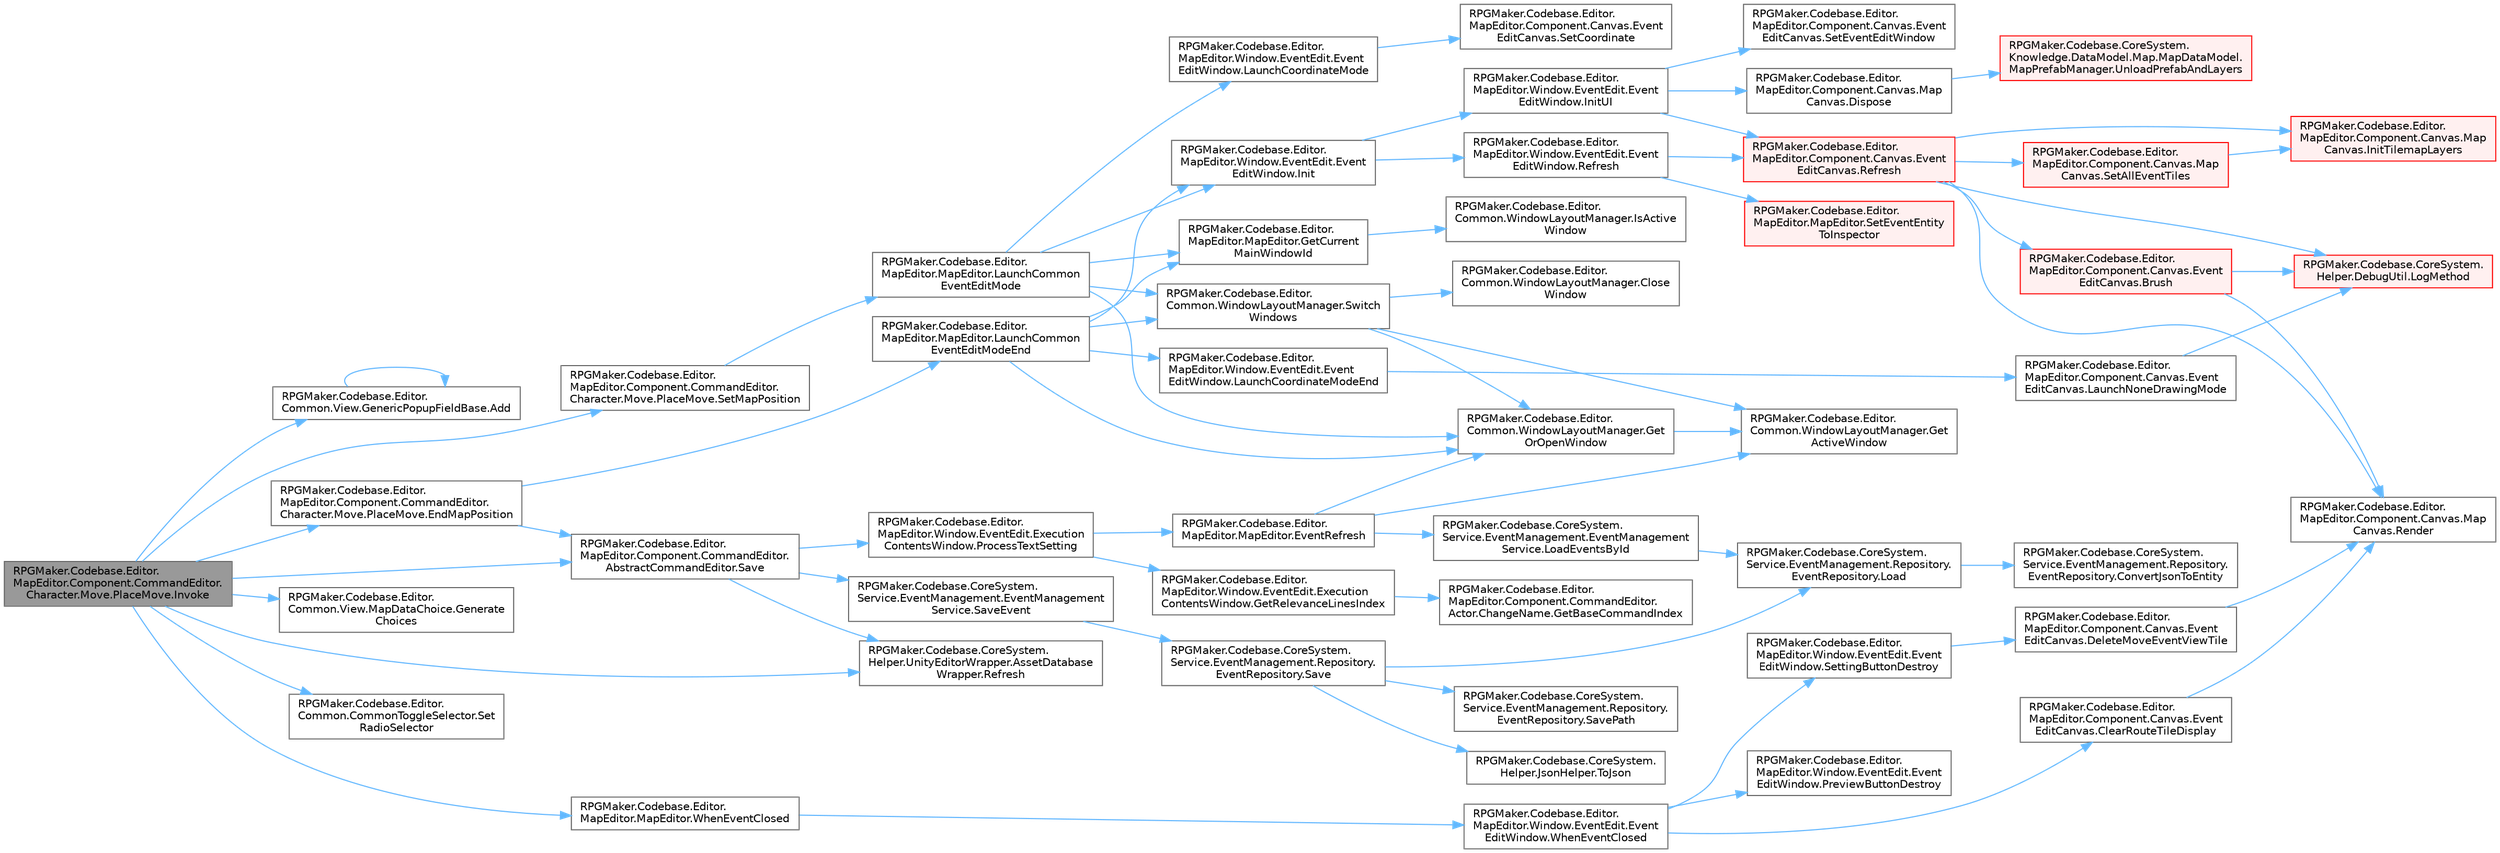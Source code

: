 digraph "RPGMaker.Codebase.Editor.MapEditor.Component.CommandEditor.Character.Move.PlaceMove.Invoke"
{
 // LATEX_PDF_SIZE
  bgcolor="transparent";
  edge [fontname=Helvetica,fontsize=10,labelfontname=Helvetica,labelfontsize=10];
  node [fontname=Helvetica,fontsize=10,shape=box,height=0.2,width=0.4];
  rankdir="LR";
  Node1 [id="Node000001",label="RPGMaker.Codebase.Editor.\lMapEditor.Component.CommandEditor.\lCharacter.Move.PlaceMove.Invoke",height=0.2,width=0.4,color="gray40", fillcolor="grey60", style="filled", fontcolor="black",tooltip=" "];
  Node1 -> Node2 [id="edge1_Node000001_Node000002",color="steelblue1",style="solid",tooltip=" "];
  Node2 [id="Node000002",label="RPGMaker.Codebase.Editor.\lCommon.View.GenericPopupFieldBase.Add",height=0.2,width=0.4,color="grey40", fillcolor="white", style="filled",URL="$d6/df8/class_r_p_g_maker_1_1_codebase_1_1_editor_1_1_common_1_1_view_1_1_generic_popup_field_base.html#af872e0468b0ea896abc06189f60e336f",tooltip="😁 GenericPopupFieldBaseをVisualElementツリーに追加する。"];
  Node2 -> Node2 [id="edge2_Node000002_Node000002",color="steelblue1",style="solid",tooltip=" "];
  Node1 -> Node3 [id="edge3_Node000001_Node000003",color="steelblue1",style="solid",tooltip=" "];
  Node3 [id="Node000003",label="RPGMaker.Codebase.Editor.\lMapEditor.Component.CommandEditor.\lCharacter.Move.PlaceMove.EndMapPosition",height=0.2,width=0.4,color="grey40", fillcolor="white", style="filled",URL="$d5/dae/class_r_p_g_maker_1_1_codebase_1_1_editor_1_1_map_editor_1_1_component_1_1_command_editor_1_1_character_1_1_move_1_1_place_move.html#a8a2b58f7c4a6cf8add78ff670655e42b",tooltip=" "];
  Node3 -> Node4 [id="edge4_Node000003_Node000004",color="steelblue1",style="solid",tooltip=" "];
  Node4 [id="Node000004",label="RPGMaker.Codebase.Editor.\lMapEditor.MapEditor.LaunchCommon\lEventEditModeEnd",height=0.2,width=0.4,color="grey40", fillcolor="white", style="filled",URL="$d1/d2d/class_r_p_g_maker_1_1_codebase_1_1_editor_1_1_map_editor_1_1_map_editor.html#a5c2e2c5f2fde0eeeb7228718cfbe0eb8",tooltip=" "];
  Node4 -> Node5 [id="edge5_Node000004_Node000005",color="steelblue1",style="solid",tooltip=" "];
  Node5 [id="Node000005",label="RPGMaker.Codebase.Editor.\lMapEditor.MapEditor.GetCurrent\lMainWindowId",height=0.2,width=0.4,color="grey40", fillcolor="white", style="filled",URL="$d1/d2d/class_r_p_g_maker_1_1_codebase_1_1_editor_1_1_map_editor_1_1_map_editor.html#af3d442a72972dd5c4fd1332ef50cb21b",tooltip=" "];
  Node5 -> Node6 [id="edge6_Node000005_Node000006",color="steelblue1",style="solid",tooltip=" "];
  Node6 [id="Node000006",label="RPGMaker.Codebase.Editor.\lCommon.WindowLayoutManager.IsActive\lWindow",height=0.2,width=0.4,color="grey40", fillcolor="white", style="filled",URL="$d1/dcb/class_r_p_g_maker_1_1_codebase_1_1_editor_1_1_common_1_1_window_layout_manager.html#a2b1eee65cd77849647530a6057678051",tooltip="指定したIDのウィンドウが現在開かれているか"];
  Node4 -> Node7 [id="edge7_Node000004_Node000007",color="steelblue1",style="solid",tooltip=" "];
  Node7 [id="Node000007",label="RPGMaker.Codebase.Editor.\lCommon.WindowLayoutManager.Get\lOrOpenWindow",height=0.2,width=0.4,color="grey40", fillcolor="white", style="filled",URL="$d1/dcb/class_r_p_g_maker_1_1_codebase_1_1_editor_1_1_common_1_1_window_layout_manager.html#a800df5ea8f1279e857a7930eadc791c4",tooltip="😁 layoutIDからウィンドウを取得（開いてなければ開く）"];
  Node7 -> Node8 [id="edge8_Node000007_Node000008",color="steelblue1",style="solid",tooltip=" "];
  Node8 [id="Node000008",label="RPGMaker.Codebase.Editor.\lCommon.WindowLayoutManager.Get\lActiveWindow",height=0.2,width=0.4,color="grey40", fillcolor="white", style="filled",URL="$d1/dcb/class_r_p_g_maker_1_1_codebase_1_1_editor_1_1_common_1_1_window_layout_manager.html#a5d6a0f96e987d3d534af55f13296b8c1",tooltip="指定したIDのウィンドウを取得する"];
  Node4 -> Node9 [id="edge9_Node000004_Node000009",color="steelblue1",style="solid",tooltip=" "];
  Node9 [id="Node000009",label="RPGMaker.Codebase.Editor.\lMapEditor.Window.EventEdit.Event\lEditWindow.Init",height=0.2,width=0.4,color="grey40", fillcolor="white", style="filled",URL="$db/d92/class_r_p_g_maker_1_1_codebase_1_1_editor_1_1_map_editor_1_1_window_1_1_event_edit_1_1_event_edit_window.html#a4ff85adeafc8399792ae8ad76fb60980",tooltip="初期化"];
  Node9 -> Node10 [id="edge10_Node000009_Node000010",color="steelblue1",style="solid",tooltip=" "];
  Node10 [id="Node000010",label="RPGMaker.Codebase.Editor.\lMapEditor.Window.EventEdit.Event\lEditWindow.InitUI",height=0.2,width=0.4,color="grey40", fillcolor="white", style="filled",URL="$db/d92/class_r_p_g_maker_1_1_codebase_1_1_editor_1_1_map_editor_1_1_window_1_1_event_edit_1_1_event_edit_window.html#a4dd3e69274e66cba6093f9c28c41460a",tooltip="UIを初期化"];
  Node10 -> Node11 [id="edge11_Node000010_Node000011",color="steelblue1",style="solid",tooltip=" "];
  Node11 [id="Node000011",label="RPGMaker.Codebase.Editor.\lMapEditor.Component.Canvas.Map\lCanvas.Dispose",height=0.2,width=0.4,color="grey40", fillcolor="white", style="filled",URL="$da/d63/class_r_p_g_maker_1_1_codebase_1_1_editor_1_1_map_editor_1_1_component_1_1_canvas_1_1_map_canvas.html#a04fdc064260c84ff0b542405b72805a6",tooltip=" "];
  Node11 -> Node12 [id="edge12_Node000011_Node000012",color="steelblue1",style="solid",tooltip=" "];
  Node12 [id="Node000012",label="RPGMaker.Codebase.CoreSystem.\lKnowledge.DataModel.Map.MapDataModel.\lMapPrefabManager.UnloadPrefabAndLayers",height=0.2,width=0.4,color="red", fillcolor="#FFF0F0", style="filled",URL="$dd/db9/class_r_p_g_maker_1_1_codebase_1_1_core_system_1_1_knowledge_1_1_data_model_1_1_map_1_1_map_data_model_1_1_map_prefab_manager.html#a255d7c51b90df2b24f79c019c538f4fe",tooltip="PrefabとLayerをアンロードする"];
  Node10 -> Node18 [id="edge13_Node000010_Node000018",color="steelblue1",style="solid",tooltip=" "];
  Node18 [id="Node000018",label="RPGMaker.Codebase.Editor.\lMapEditor.Component.Canvas.Event\lEditCanvas.Refresh",height=0.2,width=0.4,color="red", fillcolor="#FFF0F0", style="filled",URL="$df/d64/class_r_p_g_maker_1_1_codebase_1_1_editor_1_1_map_editor_1_1_component_1_1_canvas_1_1_event_edit_canvas.html#a78803b998253513023cb9706e7ed1f94",tooltip="データおよび表示更新"];
  Node18 -> Node19 [id="edge14_Node000018_Node000019",color="steelblue1",style="solid",tooltip=" "];
  Node19 [id="Node000019",label="RPGMaker.Codebase.Editor.\lMapEditor.Component.Canvas.Event\lEditCanvas.Brush",height=0.2,width=0.4,color="red", fillcolor="#FFF0F0", style="filled",URL="$df/d64/class_r_p_g_maker_1_1_codebase_1_1_editor_1_1_map_editor_1_1_component_1_1_canvas_1_1_event_edit_canvas.html#ab26bd30cbeb774d79fb2f72aba7d48b0",tooltip="描画処理"];
  Node19 -> Node97 [id="edge15_Node000019_Node000097",color="steelblue1",style="solid",tooltip=" "];
  Node97 [id="Node000097",label="RPGMaker.Codebase.CoreSystem.\lHelper.DebugUtil.LogMethod",height=0.2,width=0.4,color="red", fillcolor="#FFF0F0", style="filled",URL="$d0/dba/class_r_p_g_maker_1_1_codebase_1_1_core_system_1_1_helper_1_1_debug_util.html#a350477b28f94bba0a576b0761b036471",tooltip="😁 メソッドと引数列をUnityコンソールに表示する。"];
  Node19 -> Node89 [id="edge16_Node000019_Node000089",color="steelblue1",style="solid",tooltip=" "];
  Node89 [id="Node000089",label="RPGMaker.Codebase.Editor.\lMapEditor.Component.Canvas.Map\lCanvas.Render",height=0.2,width=0.4,color="grey40", fillcolor="white", style="filled",URL="$da/d63/class_r_p_g_maker_1_1_codebase_1_1_editor_1_1_map_editor_1_1_component_1_1_canvas_1_1_map_canvas.html#a2251fde9142862e109ac4894a3769594",tooltip="マップ描画"];
  Node18 -> Node101 [id="edge17_Node000018_Node000101",color="steelblue1",style="solid",tooltip=" "];
  Node101 [id="Node000101",label="RPGMaker.Codebase.Editor.\lMapEditor.Component.Canvas.Map\lCanvas.InitTilemapLayers",height=0.2,width=0.4,color="red", fillcolor="#FFF0F0", style="filled",URL="$da/d63/class_r_p_g_maker_1_1_codebase_1_1_editor_1_1_map_editor_1_1_component_1_1_canvas_1_1_map_canvas.html#ab47e20ae7814bf14fe63db215211e127",tooltip=" "];
  Node18 -> Node97 [id="edge18_Node000018_Node000097",color="steelblue1",style="solid",tooltip=" "];
  Node18 -> Node89 [id="edge19_Node000018_Node000089",color="steelblue1",style="solid",tooltip=" "];
  Node18 -> Node112 [id="edge20_Node000018_Node000112",color="steelblue1",style="solid",tooltip=" "];
  Node112 [id="Node000112",label="RPGMaker.Codebase.Editor.\lMapEditor.Component.Canvas.Map\lCanvas.SetAllEventTiles",height=0.2,width=0.4,color="red", fillcolor="#FFF0F0", style="filled",URL="$da/d63/class_r_p_g_maker_1_1_codebase_1_1_editor_1_1_map_editor_1_1_component_1_1_canvas_1_1_map_canvas.html#afe8399bb2859ecb80082dcd4ab96711c",tooltip="マップの全てのイベントの位置にイベントを表わすタイルを設定する。"];
  Node112 -> Node101 [id="edge21_Node000112_Node000101",color="steelblue1",style="solid",tooltip=" "];
  Node10 -> Node129 [id="edge22_Node000010_Node000129",color="steelblue1",style="solid",tooltip=" "];
  Node129 [id="Node000129",label="RPGMaker.Codebase.Editor.\lMapEditor.Component.Canvas.Event\lEditCanvas.SetEventEditWindow",height=0.2,width=0.4,color="grey40", fillcolor="white", style="filled",URL="$df/d64/class_r_p_g_maker_1_1_codebase_1_1_editor_1_1_map_editor_1_1_component_1_1_canvas_1_1_event_edit_canvas.html#a5a09fd2d5f403572addfd0cbba09d6e2",tooltip=" "];
  Node9 -> Node130 [id="edge23_Node000009_Node000130",color="steelblue1",style="solid",tooltip=" "];
  Node130 [id="Node000130",label="RPGMaker.Codebase.Editor.\lMapEditor.Window.EventEdit.Event\lEditWindow.Refresh",height=0.2,width=0.4,color="grey40", fillcolor="white", style="filled",URL="$db/d92/class_r_p_g_maker_1_1_codebase_1_1_editor_1_1_map_editor_1_1_window_1_1_event_edit_1_1_event_edit_window.html#a7c14942946148397f62c7b4fc3d011d9",tooltip="データおよび表示を更新"];
  Node130 -> Node18 [id="edge24_Node000130_Node000018",color="steelblue1",style="solid",tooltip=" "];
  Node130 -> Node131 [id="edge25_Node000130_Node000131",color="steelblue1",style="solid",tooltip=" "];
  Node131 [id="Node000131",label="RPGMaker.Codebase.Editor.\lMapEditor.MapEditor.SetEventEntity\lToInspector",height=0.2,width=0.4,color="red", fillcolor="#FFF0F0", style="filled",URL="$d1/d2d/class_r_p_g_maker_1_1_codebase_1_1_editor_1_1_map_editor_1_1_map_editor.html#a23a1ba9b650a88130a6ad3e9ab868842",tooltip="インスペクターにイベントを表示"];
  Node4 -> Node146 [id="edge26_Node000004_Node000146",color="steelblue1",style="solid",tooltip=" "];
  Node146 [id="Node000146",label="RPGMaker.Codebase.Editor.\lMapEditor.Window.EventEdit.Event\lEditWindow.LaunchCoordinateModeEnd",height=0.2,width=0.4,color="grey40", fillcolor="white", style="filled",URL="$db/d92/class_r_p_g_maker_1_1_codebase_1_1_editor_1_1_map_editor_1_1_window_1_1_event_edit_1_1_event_edit_window.html#a50a40d7e4bd6f985f17efb87292a4d7f",tooltip=" "];
  Node146 -> Node147 [id="edge27_Node000146_Node000147",color="steelblue1",style="solid",tooltip=" "];
  Node147 [id="Node000147",label="RPGMaker.Codebase.Editor.\lMapEditor.Component.Canvas.Event\lEditCanvas.LaunchNoneDrawingMode",height=0.2,width=0.4,color="grey40", fillcolor="white", style="filled",URL="$df/d64/class_r_p_g_maker_1_1_codebase_1_1_editor_1_1_map_editor_1_1_component_1_1_canvas_1_1_event_edit_canvas.html#a7a4f1f8c08030111761073df09860d28",tooltip="マップに触ったらイベントが作成されてしまうので、それを回避する為のモード"];
  Node147 -> Node97 [id="edge28_Node000147_Node000097",color="steelblue1",style="solid",tooltip=" "];
  Node4 -> Node91 [id="edge29_Node000004_Node000091",color="steelblue1",style="solid",tooltip=" "];
  Node91 [id="Node000091",label="RPGMaker.Codebase.Editor.\lCommon.WindowLayoutManager.Switch\lWindows",height=0.2,width=0.4,color="grey40", fillcolor="white", style="filled",URL="$d1/dcb/class_r_p_g_maker_1_1_codebase_1_1_editor_1_1_common_1_1_window_layout_manager.html#af6e45a40b716308d921128ef9711decc",tooltip="😁 ウィンドウを入れ替える"];
  Node91 -> Node92 [id="edge30_Node000091_Node000092",color="steelblue1",style="solid",tooltip=" "];
  Node92 [id="Node000092",label="RPGMaker.Codebase.Editor.\lCommon.WindowLayoutManager.Close\lWindow",height=0.2,width=0.4,color="grey40", fillcolor="white", style="filled",URL="$d1/dcb/class_r_p_g_maker_1_1_codebase_1_1_editor_1_1_common_1_1_window_layout_manager.html#a57f6967903bb83daf5aadaf1a5a67d71",tooltip="😁 ウィンドウを閉じる"];
  Node91 -> Node8 [id="edge31_Node000091_Node000008",color="steelblue1",style="solid",tooltip=" "];
  Node91 -> Node7 [id="edge32_Node000091_Node000007",color="steelblue1",style="solid",tooltip=" "];
  Node3 -> Node148 [id="edge33_Node000003_Node000148",color="steelblue1",style="solid",tooltip=" "];
  Node148 [id="Node000148",label="RPGMaker.Codebase.Editor.\lMapEditor.Component.CommandEditor.\lAbstractCommandEditor.Save",height=0.2,width=0.4,color="grey40", fillcolor="white", style="filled",URL="$d3/ded/class_r_p_g_maker_1_1_codebase_1_1_editor_1_1_map_editor_1_1_component_1_1_command_editor_1_1_abstract_command_editor.html#af4ca3c0da1e28c5faa50d538a2f8ab68",tooltip=" "];
  Node148 -> Node149 [id="edge34_Node000148_Node000149",color="steelblue1",style="solid",tooltip=" "];
  Node149 [id="Node000149",label="RPGMaker.Codebase.Editor.\lMapEditor.Window.EventEdit.Execution\lContentsWindow.ProcessTextSetting",height=0.2,width=0.4,color="grey40", fillcolor="white", style="filled",URL="$d4/d5c/class_r_p_g_maker_1_1_codebase_1_1_editor_1_1_map_editor_1_1_window_1_1_event_edit_1_1_execution_contents_window.html#ada78c1325d8f5758dbd450eacfae38bc",tooltip="コマンド一覧表示"];
  Node149 -> Node150 [id="edge35_Node000149_Node000150",color="steelblue1",style="solid",tooltip=" "];
  Node150 [id="Node000150",label="RPGMaker.Codebase.Editor.\lMapEditor.MapEditor.EventRefresh",height=0.2,width=0.4,color="grey40", fillcolor="white", style="filled",URL="$d1/d2d/class_r_p_g_maker_1_1_codebase_1_1_editor_1_1_map_editor_1_1_map_editor.html#afbaee6161fa32554f067a71c268db72a",tooltip="eventEntityの更新"];
  Node150 -> Node8 [id="edge36_Node000150_Node000008",color="steelblue1",style="solid",tooltip=" "];
  Node150 -> Node7 [id="edge37_Node000150_Node000007",color="steelblue1",style="solid",tooltip=" "];
  Node150 -> Node73 [id="edge38_Node000150_Node000073",color="steelblue1",style="solid",tooltip=" "];
  Node73 [id="Node000073",label="RPGMaker.Codebase.CoreSystem.\lService.EventManagement.EventManagement\lService.LoadEventsById",height=0.2,width=0.4,color="grey40", fillcolor="white", style="filled",URL="$d5/d7b/class_r_p_g_maker_1_1_codebase_1_1_core_system_1_1_service_1_1_event_management_1_1_event_management_service.html#ad41822cfd87959b5dd4db750820f4dd3",tooltip="😁 Idに紐づくイベント読込"];
  Node73 -> Node41 [id="edge39_Node000073_Node000041",color="steelblue1",style="solid",tooltip=" "];
  Node41 [id="Node000041",label="RPGMaker.Codebase.CoreSystem.\lService.EventManagement.Repository.\lEventRepository.Load",height=0.2,width=0.4,color="grey40", fillcolor="white", style="filled",URL="$d9/d21/class_r_p_g_maker_1_1_codebase_1_1_core_system_1_1_service_1_1_event_management_1_1_repository_1_1_event_repository.html#aa07a22564e7e157ac3cb0b8861980079",tooltip="😁 読込"];
  Node41 -> Node42 [id="edge40_Node000041_Node000042",color="steelblue1",style="solid",tooltip=" "];
  Node42 [id="Node000042",label="RPGMaker.Codebase.CoreSystem.\lService.EventManagement.Repository.\lEventRepository.ConvertJsonToEntity",height=0.2,width=0.4,color="grey40", fillcolor="white", style="filled",URL="$d9/d21/class_r_p_g_maker_1_1_codebase_1_1_core_system_1_1_service_1_1_event_management_1_1_repository_1_1_event_repository.html#a362b89e9d43c8ed34a1fd0ad62001db2",tooltip="😁 JSONからエンティティへ変換"];
  Node149 -> Node151 [id="edge41_Node000149_Node000151",color="steelblue1",style="solid",tooltip=" "];
  Node151 [id="Node000151",label="RPGMaker.Codebase.Editor.\lMapEditor.Window.EventEdit.Execution\lContentsWindow.GetRelevanceLinesIndex",height=0.2,width=0.4,color="grey40", fillcolor="white", style="filled",URL="$d4/d5c/class_r_p_g_maker_1_1_codebase_1_1_editor_1_1_map_editor_1_1_window_1_1_event_edit_1_1_execution_contents_window.html#a9cc2e2e0d91372b62808204f1671de92",tooltip=" "];
  Node151 -> Node152 [id="edge42_Node000151_Node000152",color="steelblue1",style="solid",tooltip=" "];
  Node152 [id="Node000152",label="RPGMaker.Codebase.Editor.\lMapEditor.Component.CommandEditor.\lActor.ChangeName.GetBaseCommandIndex",height=0.2,width=0.4,color="grey40", fillcolor="white", style="filled",URL="$d1/d0c/class_r_p_g_maker_1_1_codebase_1_1_editor_1_1_map_editor_1_1_component_1_1_command_editor_1_1_actor_1_1_change_name.html#ae341e22b20b6b97ec0151b828c51666b",tooltip="基点となる[アクター設定の変更]のインデックスを取得する"];
  Node148 -> Node95 [id="edge43_Node000148_Node000095",color="steelblue1",style="solid",tooltip=" "];
  Node95 [id="Node000095",label="RPGMaker.Codebase.CoreSystem.\lHelper.UnityEditorWrapper.AssetDatabase\lWrapper.Refresh",height=0.2,width=0.4,color="grey40", fillcolor="white", style="filled",URL="$d9/d20/class_r_p_g_maker_1_1_codebase_1_1_core_system_1_1_helper_1_1_unity_editor_wrapper_1_1_asset_database_wrapper.html#a6a55f5098d23beaeadbcb41de897f051",tooltip="😁 再更新"];
  Node148 -> Node39 [id="edge44_Node000148_Node000039",color="steelblue1",style="solid",tooltip=" "];
  Node39 [id="Node000039",label="RPGMaker.Codebase.CoreSystem.\lService.EventManagement.EventManagement\lService.SaveEvent",height=0.2,width=0.4,color="grey40", fillcolor="white", style="filled",URL="$d5/d7b/class_r_p_g_maker_1_1_codebase_1_1_core_system_1_1_service_1_1_event_management_1_1_event_management_service.html#ab4076d36d7d412ee2420c7e81d02ab4a",tooltip="😁 イベント保存"];
  Node39 -> Node40 [id="edge45_Node000039_Node000040",color="steelblue1",style="solid",tooltip=" "];
  Node40 [id="Node000040",label="RPGMaker.Codebase.CoreSystem.\lService.EventManagement.Repository.\lEventRepository.Save",height=0.2,width=0.4,color="grey40", fillcolor="white", style="filled",URL="$d9/d21/class_r_p_g_maker_1_1_codebase_1_1_core_system_1_1_service_1_1_event_management_1_1_repository_1_1_event_repository.html#a85d97192a962f0e45d63429ec5e5dc2d",tooltip="😁 保存"];
  Node40 -> Node41 [id="edge46_Node000040_Node000041",color="steelblue1",style="solid",tooltip=" "];
  Node40 -> Node43 [id="edge47_Node000040_Node000043",color="steelblue1",style="solid",tooltip=" "];
  Node43 [id="Node000043",label="RPGMaker.Codebase.CoreSystem.\lService.EventManagement.Repository.\lEventRepository.SavePath",height=0.2,width=0.4,color="grey40", fillcolor="white", style="filled",URL="$d9/d21/class_r_p_g_maker_1_1_codebase_1_1_core_system_1_1_service_1_1_event_management_1_1_repository_1_1_event_repository.html#a04ab7e6ca381cb3a66957ab68af0ee05",tooltip="😁 パス保存"];
  Node40 -> Node44 [id="edge48_Node000040_Node000044",color="steelblue1",style="solid",tooltip=" "];
  Node44 [id="Node000044",label="RPGMaker.Codebase.CoreSystem.\lHelper.JsonHelper.ToJson",height=0.2,width=0.4,color="grey40", fillcolor="white", style="filled",URL="$d8/dd0/class_r_p_g_maker_1_1_codebase_1_1_core_system_1_1_helper_1_1_json_helper.html#a769989dc78ae92d5e53c0aec69a8bec7",tooltip="😁 JsonUtility.ToJsonを使えるようにするためだけのwrapper"];
  Node1 -> Node153 [id="edge49_Node000001_Node000153",color="steelblue1",style="solid",tooltip=" "];
  Node153 [id="Node000153",label="RPGMaker.Codebase.Editor.\lCommon.View.MapDataChoice.Generate\lChoices",height=0.2,width=0.4,color="grey40", fillcolor="white", style="filled",URL="$d2/da9/class_r_p_g_maker_1_1_codebase_1_1_editor_1_1_common_1_1_view_1_1_map_data_choice.html#aa77a895e5626229a9d5851c86cf07c99",tooltip="😁 選択の生成"];
  Node1 -> Node95 [id="edge50_Node000001_Node000095",color="steelblue1",style="solid",tooltip=" "];
  Node1 -> Node148 [id="edge51_Node000001_Node000148",color="steelblue1",style="solid",tooltip=" "];
  Node1 -> Node154 [id="edge52_Node000001_Node000154",color="steelblue1",style="solid",tooltip=" "];
  Node154 [id="Node000154",label="RPGMaker.Codebase.Editor.\lMapEditor.Component.CommandEditor.\lCharacter.Move.PlaceMove.SetMapPosition",height=0.2,width=0.4,color="grey40", fillcolor="white", style="filled",URL="$d5/dae/class_r_p_g_maker_1_1_codebase_1_1_editor_1_1_map_editor_1_1_component_1_1_command_editor_1_1_character_1_1_move_1_1_place_move.html#a75729e5e7e04d63e3c8ba0a159a3a078",tooltip=" "];
  Node154 -> Node155 [id="edge53_Node000154_Node000155",color="steelblue1",style="solid",tooltip=" "];
  Node155 [id="Node000155",label="RPGMaker.Codebase.Editor.\lMapEditor.MapEditor.LaunchCommon\lEventEditMode",height=0.2,width=0.4,color="grey40", fillcolor="white", style="filled",URL="$d1/d2d/class_r_p_g_maker_1_1_codebase_1_1_editor_1_1_map_editor_1_1_map_editor.html#a71376b1294e8e033b5137a4d4c10136e",tooltip="座標指定"];
  Node155 -> Node5 [id="edge54_Node000155_Node000005",color="steelblue1",style="solid",tooltip=" "];
  Node155 -> Node7 [id="edge55_Node000155_Node000007",color="steelblue1",style="solid",tooltip=" "];
  Node155 -> Node9 [id="edge56_Node000155_Node000009",color="steelblue1",style="solid",tooltip=" "];
  Node155 -> Node156 [id="edge57_Node000155_Node000156",color="steelblue1",style="solid",tooltip=" "];
  Node156 [id="Node000156",label="RPGMaker.Codebase.Editor.\lMapEditor.Window.EventEdit.Event\lEditWindow.LaunchCoordinateMode",height=0.2,width=0.4,color="grey40", fillcolor="white", style="filled",URL="$db/d92/class_r_p_g_maker_1_1_codebase_1_1_editor_1_1_map_editor_1_1_window_1_1_event_edit_1_1_event_edit_window.html#a51c7bc5c6368d29e98343f0387c04a15",tooltip="座標指定"];
  Node156 -> Node157 [id="edge58_Node000156_Node000157",color="steelblue1",style="solid",tooltip=" "];
  Node157 [id="Node000157",label="RPGMaker.Codebase.Editor.\lMapEditor.Component.Canvas.Event\lEditCanvas.SetCoordinate",height=0.2,width=0.4,color="grey40", fillcolor="white", style="filled",URL="$df/d64/class_r_p_g_maker_1_1_codebase_1_1_editor_1_1_map_editor_1_1_component_1_1_canvas_1_1_event_edit_canvas.html#afaf815ef15e2a6e1f6adfdc947eedf7f",tooltip=" "];
  Node155 -> Node91 [id="edge59_Node000155_Node000091",color="steelblue1",style="solid",tooltip=" "];
  Node1 -> Node158 [id="edge60_Node000001_Node000158",color="steelblue1",style="solid",tooltip=" "];
  Node158 [id="Node000158",label="RPGMaker.Codebase.Editor.\lCommon.CommonToggleSelector.Set\lRadioSelector",height=0.2,width=0.4,color="grey40", fillcolor="white", style="filled",URL="$dc/da0/class_r_p_g_maker_1_1_codebase_1_1_editor_1_1_common_1_1_common_toggle_selector.html#a22def08fe03dca653d9740472adf0472",tooltip="😁 ラジオ選択設定"];
  Node1 -> Node159 [id="edge61_Node000001_Node000159",color="steelblue1",style="solid",tooltip=" "];
  Node159 [id="Node000159",label="RPGMaker.Codebase.Editor.\lMapEditor.MapEditor.WhenEventClosed",height=0.2,width=0.4,color="grey40", fillcolor="white", style="filled",URL="$d1/d2d/class_r_p_g_maker_1_1_codebase_1_1_editor_1_1_map_editor_1_1_map_editor.html#a28b7ae4eb77376beb3692e4ae57da844",tooltip="別のイベントが開かれた時、ボタンがあったら削除する"];
  Node159 -> Node160 [id="edge62_Node000159_Node000160",color="steelblue1",style="solid",tooltip=" "];
  Node160 [id="Node000160",label="RPGMaker.Codebase.Editor.\lMapEditor.Window.EventEdit.Event\lEditWindow.WhenEventClosed",height=0.2,width=0.4,color="grey40", fillcolor="white", style="filled",URL="$db/d92/class_r_p_g_maker_1_1_codebase_1_1_editor_1_1_map_editor_1_1_window_1_1_event_edit_1_1_event_edit_window.html#a7fc800b3e4e8eabcaf09f18e67a0f5fd",tooltip="イベント変更時にボタンを削除する"];
  Node160 -> Node161 [id="edge63_Node000160_Node000161",color="steelblue1",style="solid",tooltip=" "];
  Node161 [id="Node000161",label="RPGMaker.Codebase.Editor.\lMapEditor.Component.Canvas.Event\lEditCanvas.ClearRouteTileDisplay",height=0.2,width=0.4,color="grey40", fillcolor="white", style="filled",URL="$df/d64/class_r_p_g_maker_1_1_codebase_1_1_editor_1_1_map_editor_1_1_component_1_1_canvas_1_1_event_edit_canvas.html#a02d513074553bc6994d9b499ee98fc66",tooltip=" "];
  Node161 -> Node89 [id="edge64_Node000161_Node000089",color="steelblue1",style="solid",tooltip=" "];
  Node160 -> Node162 [id="edge65_Node000160_Node000162",color="steelblue1",style="solid",tooltip=" "];
  Node162 [id="Node000162",label="RPGMaker.Codebase.Editor.\lMapEditor.Window.EventEdit.Event\lEditWindow.PreviewButtonDestroy",height=0.2,width=0.4,color="grey40", fillcolor="white", style="filled",URL="$db/d92/class_r_p_g_maker_1_1_codebase_1_1_editor_1_1_map_editor_1_1_window_1_1_event_edit_1_1_event_edit_window.html#aab36be79c95dce3196782c261d5aebc8",tooltip="各モードの終了時にボタンを消す"];
  Node160 -> Node163 [id="edge66_Node000160_Node000163",color="steelblue1",style="solid",tooltip=" "];
  Node163 [id="Node000163",label="RPGMaker.Codebase.Editor.\lMapEditor.Window.EventEdit.Event\lEditWindow.SettingButtonDestroy",height=0.2,width=0.4,color="grey40", fillcolor="white", style="filled",URL="$db/d92/class_r_p_g_maker_1_1_codebase_1_1_editor_1_1_map_editor_1_1_window_1_1_event_edit_1_1_event_edit_window.html#a080b33abe452a5548c6bf6aaf00c4564",tooltip="各モードの終了時にボタンを消す"];
  Node163 -> Node164 [id="edge67_Node000163_Node000164",color="steelblue1",style="solid",tooltip=" "];
  Node164 [id="Node000164",label="RPGMaker.Codebase.Editor.\lMapEditor.Component.Canvas.Event\lEditCanvas.DeleteMoveEventViewTile",height=0.2,width=0.4,color="grey40", fillcolor="white", style="filled",URL="$df/d64/class_r_p_g_maker_1_1_codebase_1_1_editor_1_1_map_editor_1_1_component_1_1_canvas_1_1_event_edit_canvas.html#a17f6d56b67cfa93c4f45919981a604bd",tooltip=" "];
  Node164 -> Node89 [id="edge68_Node000164_Node000089",color="steelblue1",style="solid",tooltip=" "];
}
